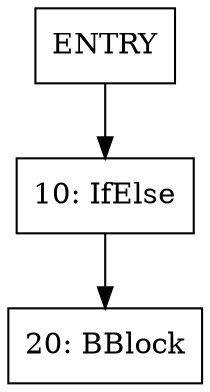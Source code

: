 digraph G {
node [shape=box]
"ENTRY" -> "10"
"10" [label="10: IfElse"]
"20" [label="20: BBlock"]
"10" -> "20"
}
